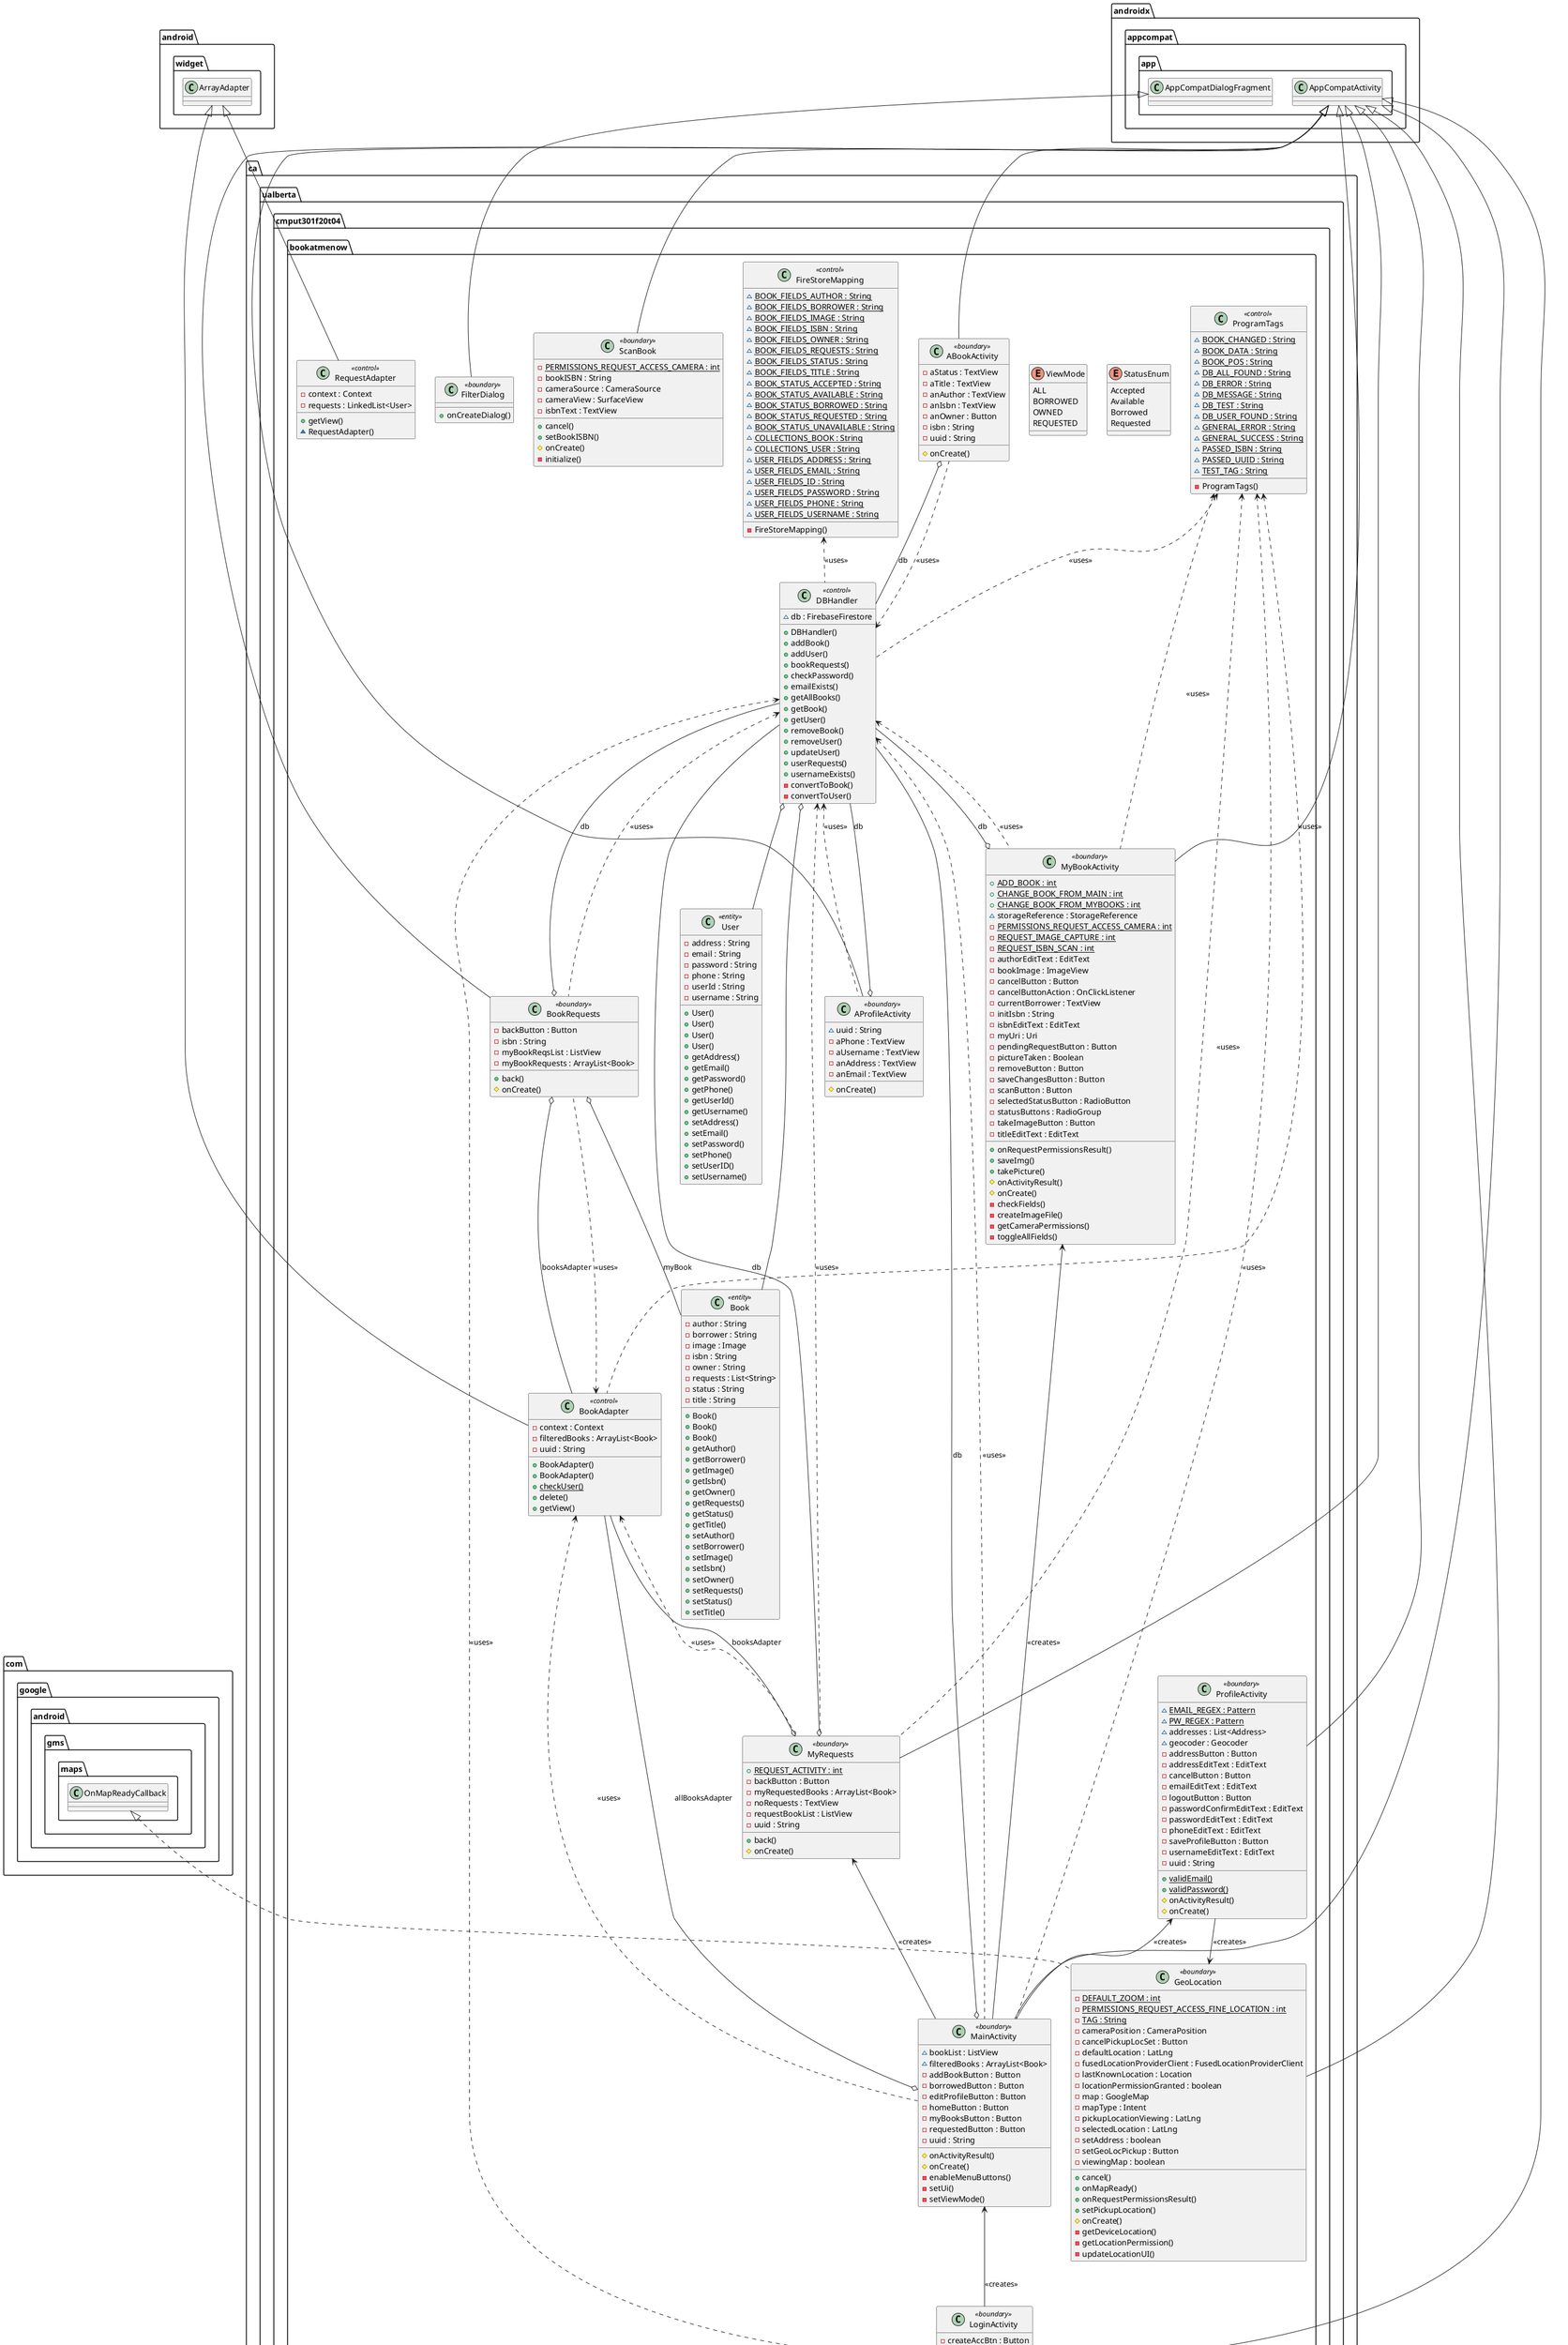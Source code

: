 @startuml

  namespace ca.ualberta.cmput301f20t04.bookatmenow {
    class ca.ualberta.cmput301f20t04.bookatmenow.ABookActivity <<boundary>> {
        - aStatus : TextView
        - aTitle : TextView
        - anAuthor : TextView
        - anIsbn : TextView
        - anOwner : Button
        - isbn : String
        - uuid : String
        # onCreate()
    }
  }
  

  namespace ca.ualberta.cmput301f20t04.bookatmenow {
    class ca.ualberta.cmput301f20t04.bookatmenow.AProfileActivity <<boundary>> {
        ~ uuid : String
        - aPhone : TextView
        - aUsername : TextView
        - anAddress : TextView
        - anEmail : TextView
        # onCreate()
    }
  }
  

  namespace ca.ualberta.cmput301f20t04.bookatmenow {
    class ca.ualberta.cmput301f20t04.bookatmenow.Book <<entity>> {
        - author : String
        - borrower : String
        - image : Image
        - isbn : String
        - owner : String
        - requests : List<String>
        - status : String
        - title : String
        + Book()
        + Book()
        + Book()
        + getAuthor()
        + getBorrower()
        + getImage()
        + getIsbn()
        + getOwner()
        + getRequests()
        + getStatus()
        + getTitle()
        + setAuthor()
        + setBorrower()
        + setImage()
        + setIsbn()
        + setOwner()
        + setRequests()
        + setStatus()
        + setTitle()
    }
  }
  

  namespace ca.ualberta.cmput301f20t04.bookatmenow {
    enum StatusEnum {
      Accepted
      Available
      Borrowed
      Requested
    }
  }
  

  namespace ca.ualberta.cmput301f20t04.bookatmenow {
    class ca.ualberta.cmput301f20t04.bookatmenow.BookAdapter <<control>> {
        - context : Context
        - filteredBooks : ArrayList<Book>
        - uuid : String
        + BookAdapter()
        + BookAdapter()
        {static} + checkUser()
        + delete()
        + getView()
    }
  }
  

  namespace ca.ualberta.cmput301f20t04.bookatmenow {
    enum ViewMode {
      ALL
      BORROWED
      OWNED
      REQUESTED
    }
  }


  namespace ca.ualberta.cmput301f20t04.bookatmenow {
    class ca.ualberta.cmput301f20t04.bookatmenow.BookRequests <<boundary>> {
        - backButton : Button
        - isbn : String
        - myBookReqsList : ListView
        - myBookRequests : ArrayList<Book>
        + back()
        # onCreate()
    }
  }
  

  namespace ca.ualberta.cmput301f20t04.bookatmenow {
    class ca.ualberta.cmput301f20t04.bookatmenow.DBHandler <<control>> {
        ~ db : FirebaseFirestore
        + DBHandler()
        + addBook()
        + addUser()
        + bookRequests()
        + checkPassword()
        + emailExists()
        + getAllBooks()
        + getBook()
        + getUser()
        + removeBook()
        + removeUser()
        + updateUser()
        + userRequests()
        + usernameExists()
        - convertToBook()
        - convertToUser()
    }
  }
  

  namespace ca.ualberta.cmput301f20t04.bookatmenow {
    class ca.ualberta.cmput301f20t04.bookatmenow.FilterDialog <<boundary>> {
        + onCreateDialog()
    }
  }
  

  namespace ca.ualberta.cmput301f20t04.bookatmenow {
    class ca.ualberta.cmput301f20t04.bookatmenow.FireStoreMapping <<control>> {
        {static} ~ BOOK_FIELDS_AUTHOR : String
        {static} ~ BOOK_FIELDS_BORROWER : String
        {static} ~ BOOK_FIELDS_IMAGE : String
        {static} ~ BOOK_FIELDS_ISBN : String
        {static} ~ BOOK_FIELDS_OWNER : String
        {static} ~ BOOK_FIELDS_REQUESTS : String
        {static} ~ BOOK_FIELDS_STATUS : String
        {static} ~ BOOK_FIELDS_TITLE : String
        {static} ~ BOOK_STATUS_ACCEPTED : String
        {static} ~ BOOK_STATUS_AVAILABLE : String
        {static} ~ BOOK_STATUS_BORROWED : String
        {static} ~ BOOK_STATUS_REQUESTED : String
        {static} ~ BOOK_STATUS_UNAVAILABLE : String
        {static} ~ COLLECTIONS_BOOK : String
        {static} ~ COLLECTIONS_USER : String
        {static} ~ USER_FIELDS_ADDRESS : String
        {static} ~ USER_FIELDS_EMAIL : String
        {static} ~ USER_FIELDS_ID : String
        {static} ~ USER_FIELDS_PASSWORD : String
        {static} ~ USER_FIELDS_PHONE : String
        {static} ~ USER_FIELDS_USERNAME : String
        - FireStoreMapping()
    }
  }
  

  namespace ca.ualberta.cmput301f20t04.bookatmenow {
    class ca.ualberta.cmput301f20t04.bookatmenow.GeoLocation <<boundary>> {
        {static} - DEFAULT_ZOOM : int
        {static} - PERMISSIONS_REQUEST_ACCESS_FINE_LOCATION : int
        {static} - TAG : String
        - cameraPosition : CameraPosition
        - cancelPickupLocSet : Button
        - defaultLocation : LatLng
        - fusedLocationProviderClient : FusedLocationProviderClient
        - lastKnownLocation : Location
        - locationPermissionGranted : boolean
        - map : GoogleMap
        - mapType : Intent
        - pickupLocationViewing : LatLng
        - selectedLocation : LatLng
        - setAddress : boolean
        - setGeoLocPickup : Button
        - viewingMap : boolean
        + cancel()
        + onMapReady()
        + onRequestPermissionsResult()
        + setPickupLocation()
        # onCreate()
        - getDeviceLocation()
        - getLocationPermission()
        - updateLocationUI()
    }
  }
  

  namespace ca.ualberta.cmput301f20t04.bookatmenow {
    class ca.ualberta.cmput301f20t04.bookatmenow.LoginActivity <<boundary>> {
        - createAccBtn : Button
        - logInPW : EditText
        - logInUser : EditText
        - loginBtn : Button
        + onBackPressed()
        # onCreate()
        - clearField()
    }
  }
  

  namespace ca.ualberta.cmput301f20t04.bookatmenow {
    class ca.ualberta.cmput301f20t04.bookatmenow.MainActivity <<boundary>> {
        ~ bookList : ListView
        ~ filteredBooks : ArrayList<Book>
        - addBookButton : Button
        - borrowedButton : Button
        - editProfileButton : Button
        - homeButton : Button
        - myBooksButton : Button
        - requestedButton : Button
        - uuid : String
        # onActivityResult()
        # onCreate()
        - enableMenuButtons()
        - setUi()
        - setViewMode()
    }
  }
  

  namespace ca.ualberta.cmput301f20t04.bookatmenow {
    class ca.ualberta.cmput301f20t04.bookatmenow.MyBookActivity <<boundary>> {
        {static} + ADD_BOOK : int
        {static} + CHANGE_BOOK_FROM_MAIN : int
        {static} + CHANGE_BOOK_FROM_MYBOOKS : int
        ~ storageReference : StorageReference
        {static} - PERMISSIONS_REQUEST_ACCESS_CAMERA : int
        {static} - REQUEST_IMAGE_CAPTURE : int
        {static} - REQUEST_ISBN_SCAN : int
        - authorEditText : EditText
        - bookImage : ImageView
        - cancelButton : Button
        - cancelButtonAction : OnClickListener
        - currentBorrower : TextView
        - initIsbn : String
        - isbnEditText : EditText
        - myUri : Uri
        - pendingRequestButton : Button
        - pictureTaken : Boolean
        - removeButton : Button
        - saveChangesButton : Button
        - scanButton : Button
        - selectedStatusButton : RadioButton
        - statusButtons : RadioGroup
        - takeImageButton : Button
        - titleEditText : EditText
        + onRequestPermissionsResult()
        + saveImg()
        + takePicture()
        # onActivityResult()
        # onCreate()
        - checkFields()
        - createImageFile()
        - getCameraPermissions()
        - toggleAllFields()
    }
  }
  

  namespace ca.ualberta.cmput301f20t04.bookatmenow {
    class ca.ualberta.cmput301f20t04.bookatmenow.MyRequests <<boundary>> {
        {static} + REQUEST_ACTIVITY : int
        - backButton : Button
        - myRequestedBooks : ArrayList<Book>
        - noRequests : TextView
        - requestBookList : ListView
        - uuid : String
        + back()
        # onCreate()
    }
  }
  

  namespace ca.ualberta.cmput301f20t04.bookatmenow {
    class ca.ualberta.cmput301f20t04.bookatmenow.ProfileActivity <<boundary>> {
        {static} ~ EMAIL_REGEX : Pattern
        {static} ~ PW_REGEX : Pattern
        ~ addresses : List<Address>
        ~ geocoder : Geocoder
        - addressButton : Button
        - addressEditText : EditText
        - cancelButton : Button
        - emailEditText : EditText
        - logoutButton : Button
        - passwordConfirmEditText : EditText
        - passwordEditText : EditText
        - phoneEditText : EditText
        - saveProfileButton : Button
        - usernameEditText : EditText
        - uuid : String
        {static} + validEmail()
        {static} + validPassword()
        # onActivityResult()
        # onCreate()
    }
  }
  

  namespace ca.ualberta.cmput301f20t04.bookatmenow {
    class ca.ualberta.cmput301f20t04.bookatmenow.ProgramTags <<control>> {
        {static} ~ BOOK_CHANGED : String
        {static} ~ BOOK_DATA : String
        {static} ~ BOOK_POS : String
        {static} ~ DB_ALL_FOUND : String
        {static} ~ DB_ERROR : String
        {static} ~ DB_MESSAGE : String
        {static} ~ DB_TEST : String
        {static} ~ DB_USER_FOUND : String
        {static} ~ GENERAL_ERROR : String
        {static} ~ GENERAL_SUCCESS : String
        {static} ~ PASSED_ISBN : String
        {static} ~ PASSED_UUID : String
        {static} ~ TEST_TAG : String
        - ProgramTags()
    }
  }
  

  namespace ca.ualberta.cmput301f20t04.bookatmenow {
    class ca.ualberta.cmput301f20t04.bookatmenow.RequestAdapter <<control>> {
        - context : Context
        - requests : LinkedList<User>
        + getView()
        ~ RequestAdapter()
    }
  }
  

  namespace ca.ualberta.cmput301f20t04.bookatmenow {
    class ca.ualberta.cmput301f20t04.bookatmenow.ScanBook <<boundary>> {
        {static} - PERMISSIONS_REQUEST_ACCESS_CAMERA : int
        - bookISBN : String
        - cameraSource : CameraSource
        - cameraView : SurfaceView
        - isbnText : TextView
        + cancel()
        + setBookISBN()
        # onCreate()
        - initialize()
    }
  }
  

  namespace ca.ualberta.cmput301f20t04.bookatmenow {
    class ca.ualberta.cmput301f20t04.bookatmenow.User <<entity>> {
        - address : String
        - email : String
        - password : String
        - phone : String
        - userId : String
        - username : String
        + User()
        + User()
        + User()
        + User()
        + getAddress()
        + getEmail()
        + getPassword()
        + getPhone()
        + getUserId()
        + getUsername()
        + setAddress()
        + setEmail()
        + setPassword()
        + setPhone()
        + setUserID()
        + setUsername()
    }
  }
  

  ca.ualberta.cmput301f20t04.bookatmenow.ABookActivity -up-|> androidx.appcompat.app.AppCompatActivity
  ca.ualberta.cmput301f20t04.bookatmenow.ABookActivity o-- ca.ualberta.cmput301f20t04.bookatmenow.DBHandler : db
  ca.ualberta.cmput301f20t04.bookatmenow.AProfileActivity -up-|> androidx.appcompat.app.AppCompatActivity
  ca.ualberta.cmput301f20t04.bookatmenow.AProfileActivity o-- ca.ualberta.cmput301f20t04.bookatmenow.DBHandler : db
  ca.ualberta.cmput301f20t04.bookatmenow.Book +-down- ca.ualberta.cmput301f20t04.bookatmenow.Book.StatusEnum
  ca.ualberta.cmput301f20t04.bookatmenow.BookAdapter -up-|> android.widget.ArrayAdapter
  ca.ualberta.cmput301f20t04.bookatmenow.BookAdapter o-- ca.ualberta.cmput301f20t04.bookatmenow.BookAdapter.ViewMode : viewMode
  ca.ualberta.cmput301f20t04.bookatmenow.BookAdapter +-down- ca.ualberta.cmput301f20t04.bookatmenow.BookAdapter.ViewMode
  ca.ualberta.cmput301f20t04.bookatmenow.BookRequests -up-|> androidx.appcompat.app.AppCompatActivity
  ca.ualberta.cmput301f20t04.bookatmenow.BookRequests o-- ca.ualberta.cmput301f20t04.bookatmenow.BookAdapter : booksAdapter
  ca.ualberta.cmput301f20t04.bookatmenow.BookRequests o-- ca.ualberta.cmput301f20t04.bookatmenow.DBHandler : db
  ca.ualberta.cmput301f20t04.bookatmenow.BookRequests o-- ca.ualberta.cmput301f20t04.bookatmenow.Book : myBook
  ca.ualberta.cmput301f20t04.bookatmenow.FilterDialog -up-|> androidx.appcompat.app.AppCompatDialogFragment
  ca.ualberta.cmput301f20t04.bookatmenow.GeoLocation .up.|> com.google.android.gms.maps.OnMapReadyCallback
  ca.ualberta.cmput301f20t04.bookatmenow.GeoLocation -up-|> androidx.appcompat.app.AppCompatActivity
  ca.ualberta.cmput301f20t04.bookatmenow.LoginActivity -up-|> androidx.appcompat.app.AppCompatActivity
  ca.ualberta.cmput301f20t04.bookatmenow.MainActivity -up-|> androidx.appcompat.app.AppCompatActivity
  ca.ualberta.cmput301f20t04.bookatmenow.MainActivity o-- ca.ualberta.cmput301f20t04.bookatmenow.BookAdapter : allBooksAdapter
  ca.ualberta.cmput301f20t04.bookatmenow.MainActivity o-- ca.ualberta.cmput301f20t04.bookatmenow.DBHandler : db
  ca.ualberta.cmput301f20t04.bookatmenow.MyBookActivity -up-|> androidx.appcompat.app.AppCompatActivity
  ca.ualberta.cmput301f20t04.bookatmenow.MyBookActivity o-- ca.ualberta.cmput301f20t04.bookatmenow.DBHandler : db
  ca.ualberta.cmput301f20t04.bookatmenow.MyRequests -up-|> androidx.appcompat.app.AppCompatActivity
  ca.ualberta.cmput301f20t04.bookatmenow.MyRequests o-- ca.ualberta.cmput301f20t04.bookatmenow.BookAdapter : booksAdapter
  ca.ualberta.cmput301f20t04.bookatmenow.MyRequests o-- ca.ualberta.cmput301f20t04.bookatmenow.DBHandler : db
  ca.ualberta.cmput301f20t04.bookatmenow.ProfileActivity -up-|> androidx.appcompat.app.AppCompatActivity
  ca.ualberta.cmput301f20t04.bookatmenow.RequestAdapter -up-|> android.widget.ArrayAdapter
  ca.ualberta.cmput301f20t04.bookatmenow.ScanBook -up-|> androidx.appcompat.app.AppCompatActivity

  ca.ualberta.cmput301f20t04.bookatmenow.DBHandler o-- ca.ualberta.cmput301f20t04.bookatmenow.User
  ca.ualberta.cmput301f20t04.bookatmenow.DBHandler o-- ca.ualberta.cmput301f20t04.bookatmenow.Book

  ca.ualberta.cmput301f20t04.bookatmenow.MainActivity <-- ca.ualberta.cmput301f20t04.bookatmenow.LoginActivity: "<<creates>>"
  ca.ualberta.cmput301f20t04.bookatmenow.MyBookActivity <-- ca.ualberta.cmput301f20t04.bookatmenow.MainActivity: "<<creates>>"
  ca.ualberta.cmput301f20t04.bookatmenow.MyRequests <-- ca.ualberta.cmput301f20t04.bookatmenow.MainActivity: "<<creates>>"
  ca.ualberta.cmput301f20t04.bookatmenow.ProfileActivity <-- ca.ualberta.cmput301f20t04.bookatmenow.MainActivity: "<<creates>>"
  ca.ualberta.cmput301f20t04.bookatmenow.ProfileActivity --> ca.ualberta.cmput301f20t04.bookatmenow.GeoLocation: "<<creates>>"
  ca.ualberta.cmput301f20t04.bookatmenow.DBHandler <.. ca.ualberta.cmput301f20t04.bookatmenow.LoginActivity: "<<uses>>"
  ca.ualberta.cmput301f20t04.bookatmenow.DBHandler <.. ca.ualberta.cmput301f20t04.bookatmenow.MainActivity: "<<uses>>"
  ca.ualberta.cmput301f20t04.bookatmenow.DBHandler <.. ca.ualberta.cmput301f20t04.bookatmenow.MyBookActivity: "<<uses>>"
  ca.ualberta.cmput301f20t04.bookatmenow.DBHandler <.. ca.ualberta.cmput301f20t04.bookatmenow.MyRequests: "<<uses>>"
  ca.ualberta.cmput301f20t04.bookatmenow.DBHandler <.. ca.ualberta.cmput301f20t04.bookatmenow.ABookActivity: "<<uses>>"
  ca.ualberta.cmput301f20t04.bookatmenow.DBHandler <.. ca.ualberta.cmput301f20t04.bookatmenow.AProfileActivity: "<<uses>>"
  ca.ualberta.cmput301f20t04.bookatmenow.DBHandler <.. ca.ualberta.cmput301f20t04.bookatmenow.BookRequests: "<<uses>>"
  ca.ualberta.cmput301f20t04.bookatmenow.BookAdapter <.. ca.ualberta.cmput301f20t04.bookatmenow.MyRequests: "<<uses>>"
  ca.ualberta.cmput301f20t04.bookatmenow.BookAdapter <.. ca.ualberta.cmput301f20t04.bookatmenow.BookRequests: "<<uses>>"
  ca.ualberta.cmput301f20t04.bookatmenow.BookAdapter <.. ca.ualberta.cmput301f20t04.bookatmenow.MainActivity: "<<uses>>"

  ca.ualberta.cmput301f20t04.bookatmenow.ProgramTags <.. ca.ualberta.cmput301f20t04.bookatmenow.BookAdapter: "<<uses>>"
  ca.ualberta.cmput301f20t04.bookatmenow.ProgramTags <.. ca.ualberta.cmput301f20t04.bookatmenow.DBHandler: "<<uses>>"
  ca.ualberta.cmput301f20t04.bookatmenow.ProgramTags <.. ca.ualberta.cmput301f20t04.bookatmenow.MainActivity: "<<uses>>"
  ca.ualberta.cmput301f20t04.bookatmenow.ProgramTags <.. ca.ualberta.cmput301f20t04.bookatmenow.MyBookActivity: "<<uses>>"
  ca.ualberta.cmput301f20t04.bookatmenow.ProgramTags <.. ca.ualberta.cmput301f20t04.bookatmenow.MyRequests: "<<uses>>"
  ca.ualberta.cmput301f20t04.bookatmenow.FireStoreMapping <.. ca.ualberta.cmput301f20t04.bookatmenow.DBHandler: "<<uses>>"



right footer


PlantUML diagram (partially) generated by SketchIt (with the rest manually edited by Warren Stix)! (https://bitbucket.org/pmesmeur/sketch.it)
For more information about this tool, please contact philippe.mesmeur@gmail.com
endfooter

@enduml
